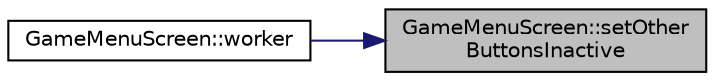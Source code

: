 digraph "GameMenuScreen::setOtherButtonsInactive"
{
 // LATEX_PDF_SIZE
  edge [fontname="Helvetica",fontsize="10",labelfontname="Helvetica",labelfontsize="10"];
  node [fontname="Helvetica",fontsize="10",shape=record];
  rankdir="RL";
  Node1 [label="GameMenuScreen::setOther\lButtonsInactive",height=0.2,width=0.4,color="black", fillcolor="grey75", style="filled", fontcolor="black",tooltip=" "];
  Node1 -> Node2 [dir="back",color="midnightblue",fontsize="10",style="solid",fontname="Helvetica"];
  Node2 [label="GameMenuScreen::worker",height=0.2,width=0.4,color="black", fillcolor="white", style="filled",URL="$class_game_menu_screen.html#a930fac59e5231f348579a57991246e07",tooltip=" "];
}
